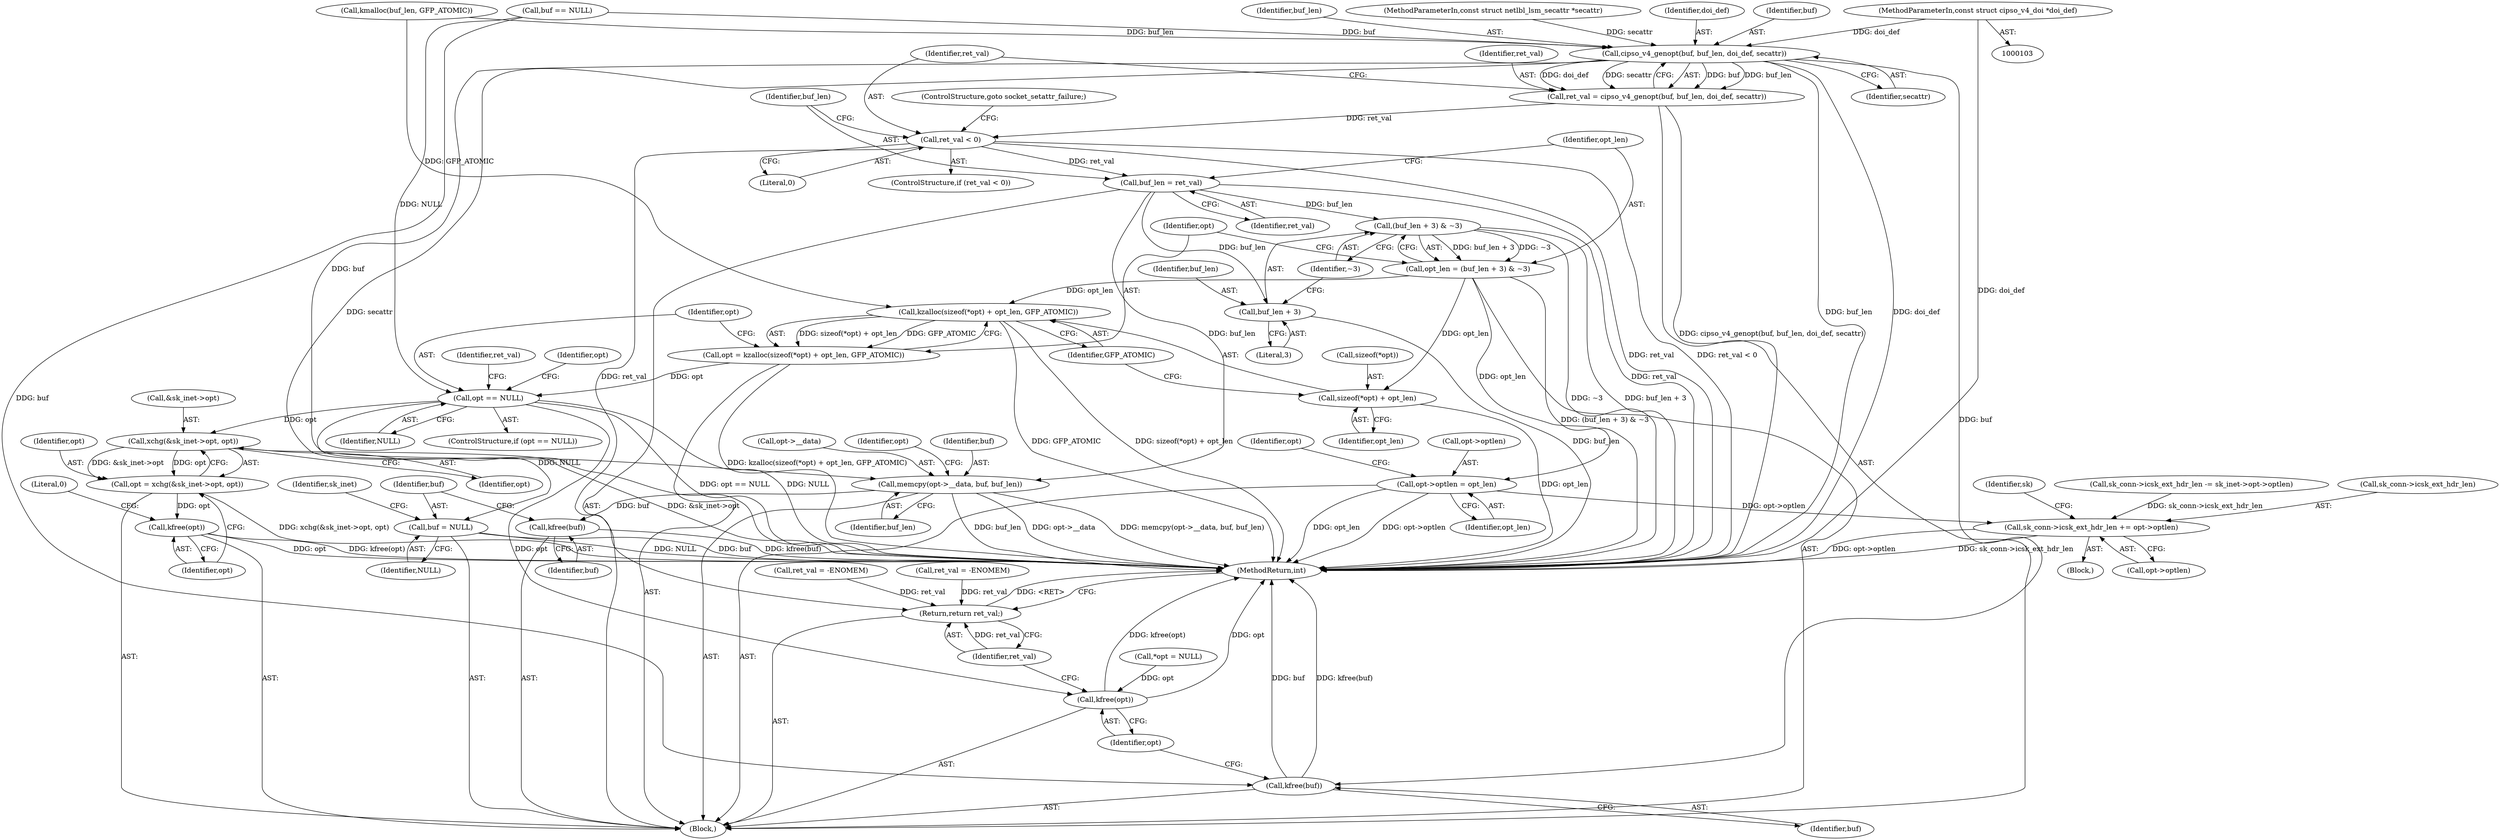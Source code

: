 digraph "1_linux_f6d8bd051c391c1c0458a30b2a7abcd939329259_10@pointer" {
"1000105" [label="(MethodParameterIn,const struct cipso_v4_doi *doi_def)"];
"1000151" [label="(Call,cipso_v4_genopt(buf, buf_len, doi_def, secattr))"];
"1000149" [label="(Call,ret_val = cipso_v4_genopt(buf, buf_len, doi_def, secattr))"];
"1000157" [label="(Call,ret_val < 0)"];
"1000161" [label="(Call,buf_len = ret_val)"];
"1000166" [label="(Call,(buf_len + 3) & ~3)"];
"1000164" [label="(Call,opt_len = (buf_len + 3) & ~3)"];
"1000173" [label="(Call,kzalloc(sizeof(*opt) + opt_len, GFP_ATOMIC))"];
"1000171" [label="(Call,opt = kzalloc(sizeof(*opt) + opt_len, GFP_ATOMIC))"];
"1000181" [label="(Call,opt == NULL)"];
"1000209" [label="(Call,buf = NULL)"];
"1000252" [label="(Call,xchg(&sk_inet->opt, opt))"];
"1000250" [label="(Call,opt = xchg(&sk_inet->opt, opt))"];
"1000258" [label="(Call,kfree(opt))"];
"1000265" [label="(Call,kfree(opt))"];
"1000174" [label="(Call,sizeof(*opt) + opt_len)"];
"1000196" [label="(Call,opt->optlen = opt_len)"];
"1000238" [label="(Call,sk_conn->icsk_ext_hdr_len += opt->optlen)"];
"1000167" [label="(Call,buf_len + 3)"];
"1000190" [label="(Call,memcpy(opt->__data, buf, buf_len))"];
"1000207" [label="(Call,kfree(buf))"];
"1000267" [label="(Return,return ret_val;)"];
"1000263" [label="(Call,kfree(buf))"];
"1000154" [label="(Identifier,doi_def)"];
"1000168" [label="(Identifier,buf_len)"];
"1000268" [label="(Identifier,ret_val)"];
"1000220" [label="(Block,)"];
"1000269" [label="(MethodReturn,int)"];
"1000246" [label="(Identifier,sk)"];
"1000195" [label="(Identifier,buf_len)"];
"1000190" [label="(Call,memcpy(opt->__data, buf, buf_len))"];
"1000185" [label="(Call,ret_val = -ENOMEM)"];
"1000261" [label="(Literal,0)"];
"1000175" [label="(Call,sizeof(*opt))"];
"1000208" [label="(Identifier,buf)"];
"1000182" [label="(Identifier,opt)"];
"1000149" [label="(Call,ret_val = cipso_v4_genopt(buf, buf_len, doi_def, secattr))"];
"1000163" [label="(Identifier,ret_val)"];
"1000253" [label="(Call,&sk_inet->opt)"];
"1000196" [label="(Call,opt->optlen = opt_len)"];
"1000200" [label="(Identifier,opt_len)"];
"1000155" [label="(Identifier,secattr)"];
"1000203" [label="(Identifier,opt)"];
"1000229" [label="(Call,sk_conn->icsk_ext_hdr_len -= sk_inet->opt->optlen)"];
"1000169" [label="(Literal,3)"];
"1000179" [label="(Identifier,GFP_ATOMIC)"];
"1000211" [label="(Identifier,NULL)"];
"1000174" [label="(Call,sizeof(*opt) + opt_len)"];
"1000120" [label="(Call,*opt = NULL)"];
"1000170" [label="(Identifier,~3)"];
"1000166" [label="(Call,(buf_len + 3) & ~3)"];
"1000171" [label="(Call,opt = kzalloc(sizeof(*opt) + opt_len, GFP_ATOMIC))"];
"1000152" [label="(Identifier,buf)"];
"1000159" [label="(Literal,0)"];
"1000192" [label="(Identifier,opt)"];
"1000140" [label="(Call,buf == NULL)"];
"1000239" [label="(Call,sk_conn->icsk_ext_hdr_len)"];
"1000257" [label="(Identifier,opt)"];
"1000162" [label="(Identifier,buf_len)"];
"1000209" [label="(Call,buf = NULL)"];
"1000252" [label="(Call,xchg(&sk_inet->opt, opt))"];
"1000265" [label="(Call,kfree(opt))"];
"1000259" [label="(Identifier,opt)"];
"1000178" [label="(Identifier,opt_len)"];
"1000181" [label="(Call,opt == NULL)"];
"1000180" [label="(ControlStructure,if (opt == NULL))"];
"1000161" [label="(Call,buf_len = ret_val)"];
"1000213" [label="(Identifier,sk_inet)"];
"1000267" [label="(Return,return ret_val;)"];
"1000151" [label="(Call,cipso_v4_genopt(buf, buf_len, doi_def, secattr))"];
"1000186" [label="(Identifier,ret_val)"];
"1000153" [label="(Identifier,buf_len)"];
"1000242" [label="(Call,opt->optlen)"];
"1000250" [label="(Call,opt = xchg(&sk_inet->opt, opt))"];
"1000107" [label="(Block,)"];
"1000150" [label="(Identifier,ret_val)"];
"1000160" [label="(ControlStructure,goto socket_setattr_failure;)"];
"1000144" [label="(Call,ret_val = -ENOMEM)"];
"1000164" [label="(Call,opt_len = (buf_len + 3) & ~3)"];
"1000173" [label="(Call,kzalloc(sizeof(*opt) + opt_len, GFP_ATOMIC))"];
"1000264" [label="(Identifier,buf)"];
"1000258" [label="(Call,kfree(opt))"];
"1000238" [label="(Call,sk_conn->icsk_ext_hdr_len += opt->optlen)"];
"1000165" [label="(Identifier,opt_len)"];
"1000207" [label="(Call,kfree(buf))"];
"1000198" [label="(Identifier,opt)"];
"1000156" [label="(ControlStructure,if (ret_val < 0))"];
"1000106" [label="(MethodParameterIn,const struct netlbl_lsm_secattr *secattr)"];
"1000105" [label="(MethodParameterIn,const struct cipso_v4_doi *doi_def)"];
"1000194" [label="(Identifier,buf)"];
"1000266" [label="(Identifier,opt)"];
"1000263" [label="(Call,kfree(buf))"];
"1000158" [label="(Identifier,ret_val)"];
"1000191" [label="(Call,opt->__data)"];
"1000136" [label="(Call,kmalloc(buf_len, GFP_ATOMIC))"];
"1000210" [label="(Identifier,buf)"];
"1000167" [label="(Call,buf_len + 3)"];
"1000157" [label="(Call,ret_val < 0)"];
"1000183" [label="(Identifier,NULL)"];
"1000251" [label="(Identifier,opt)"];
"1000197" [label="(Call,opt->optlen)"];
"1000172" [label="(Identifier,opt)"];
"1000105" -> "1000103"  [label="AST: "];
"1000105" -> "1000269"  [label="DDG: doi_def"];
"1000105" -> "1000151"  [label="DDG: doi_def"];
"1000151" -> "1000149"  [label="AST: "];
"1000151" -> "1000155"  [label="CFG: "];
"1000152" -> "1000151"  [label="AST: "];
"1000153" -> "1000151"  [label="AST: "];
"1000154" -> "1000151"  [label="AST: "];
"1000155" -> "1000151"  [label="AST: "];
"1000149" -> "1000151"  [label="CFG: "];
"1000151" -> "1000269"  [label="DDG: secattr"];
"1000151" -> "1000269"  [label="DDG: buf_len"];
"1000151" -> "1000269"  [label="DDG: doi_def"];
"1000151" -> "1000149"  [label="DDG: buf"];
"1000151" -> "1000149"  [label="DDG: buf_len"];
"1000151" -> "1000149"  [label="DDG: doi_def"];
"1000151" -> "1000149"  [label="DDG: secattr"];
"1000140" -> "1000151"  [label="DDG: buf"];
"1000136" -> "1000151"  [label="DDG: buf_len"];
"1000106" -> "1000151"  [label="DDG: secattr"];
"1000151" -> "1000190"  [label="DDG: buf"];
"1000151" -> "1000263"  [label="DDG: buf"];
"1000149" -> "1000107"  [label="AST: "];
"1000150" -> "1000149"  [label="AST: "];
"1000158" -> "1000149"  [label="CFG: "];
"1000149" -> "1000269"  [label="DDG: cipso_v4_genopt(buf, buf_len, doi_def, secattr)"];
"1000149" -> "1000157"  [label="DDG: ret_val"];
"1000157" -> "1000156"  [label="AST: "];
"1000157" -> "1000159"  [label="CFG: "];
"1000158" -> "1000157"  [label="AST: "];
"1000159" -> "1000157"  [label="AST: "];
"1000160" -> "1000157"  [label="CFG: "];
"1000162" -> "1000157"  [label="CFG: "];
"1000157" -> "1000269"  [label="DDG: ret_val < 0"];
"1000157" -> "1000269"  [label="DDG: ret_val"];
"1000157" -> "1000161"  [label="DDG: ret_val"];
"1000157" -> "1000267"  [label="DDG: ret_val"];
"1000161" -> "1000107"  [label="AST: "];
"1000161" -> "1000163"  [label="CFG: "];
"1000162" -> "1000161"  [label="AST: "];
"1000163" -> "1000161"  [label="AST: "];
"1000165" -> "1000161"  [label="CFG: "];
"1000161" -> "1000269"  [label="DDG: ret_val"];
"1000161" -> "1000166"  [label="DDG: buf_len"];
"1000161" -> "1000167"  [label="DDG: buf_len"];
"1000161" -> "1000190"  [label="DDG: buf_len"];
"1000166" -> "1000164"  [label="AST: "];
"1000166" -> "1000170"  [label="CFG: "];
"1000167" -> "1000166"  [label="AST: "];
"1000170" -> "1000166"  [label="AST: "];
"1000164" -> "1000166"  [label="CFG: "];
"1000166" -> "1000269"  [label="DDG: buf_len + 3"];
"1000166" -> "1000269"  [label="DDG: ~3"];
"1000166" -> "1000164"  [label="DDG: buf_len + 3"];
"1000166" -> "1000164"  [label="DDG: ~3"];
"1000164" -> "1000107"  [label="AST: "];
"1000165" -> "1000164"  [label="AST: "];
"1000172" -> "1000164"  [label="CFG: "];
"1000164" -> "1000269"  [label="DDG: (buf_len + 3) & ~3"];
"1000164" -> "1000173"  [label="DDG: opt_len"];
"1000164" -> "1000174"  [label="DDG: opt_len"];
"1000164" -> "1000196"  [label="DDG: opt_len"];
"1000173" -> "1000171"  [label="AST: "];
"1000173" -> "1000179"  [label="CFG: "];
"1000174" -> "1000173"  [label="AST: "];
"1000179" -> "1000173"  [label="AST: "];
"1000171" -> "1000173"  [label="CFG: "];
"1000173" -> "1000269"  [label="DDG: GFP_ATOMIC"];
"1000173" -> "1000269"  [label="DDG: sizeof(*opt) + opt_len"];
"1000173" -> "1000171"  [label="DDG: sizeof(*opt) + opt_len"];
"1000173" -> "1000171"  [label="DDG: GFP_ATOMIC"];
"1000136" -> "1000173"  [label="DDG: GFP_ATOMIC"];
"1000171" -> "1000107"  [label="AST: "];
"1000172" -> "1000171"  [label="AST: "];
"1000182" -> "1000171"  [label="CFG: "];
"1000171" -> "1000269"  [label="DDG: kzalloc(sizeof(*opt) + opt_len, GFP_ATOMIC)"];
"1000171" -> "1000181"  [label="DDG: opt"];
"1000181" -> "1000180"  [label="AST: "];
"1000181" -> "1000183"  [label="CFG: "];
"1000182" -> "1000181"  [label="AST: "];
"1000183" -> "1000181"  [label="AST: "];
"1000186" -> "1000181"  [label="CFG: "];
"1000192" -> "1000181"  [label="CFG: "];
"1000181" -> "1000269"  [label="DDG: opt == NULL"];
"1000181" -> "1000269"  [label="DDG: NULL"];
"1000140" -> "1000181"  [label="DDG: NULL"];
"1000181" -> "1000209"  [label="DDG: NULL"];
"1000181" -> "1000252"  [label="DDG: opt"];
"1000181" -> "1000265"  [label="DDG: opt"];
"1000209" -> "1000107"  [label="AST: "];
"1000209" -> "1000211"  [label="CFG: "];
"1000210" -> "1000209"  [label="AST: "];
"1000211" -> "1000209"  [label="AST: "];
"1000213" -> "1000209"  [label="CFG: "];
"1000209" -> "1000269"  [label="DDG: buf"];
"1000209" -> "1000269"  [label="DDG: NULL"];
"1000252" -> "1000250"  [label="AST: "];
"1000252" -> "1000257"  [label="CFG: "];
"1000253" -> "1000252"  [label="AST: "];
"1000257" -> "1000252"  [label="AST: "];
"1000250" -> "1000252"  [label="CFG: "];
"1000252" -> "1000269"  [label="DDG: &sk_inet->opt"];
"1000252" -> "1000250"  [label="DDG: &sk_inet->opt"];
"1000252" -> "1000250"  [label="DDG: opt"];
"1000250" -> "1000107"  [label="AST: "];
"1000251" -> "1000250"  [label="AST: "];
"1000259" -> "1000250"  [label="CFG: "];
"1000250" -> "1000269"  [label="DDG: xchg(&sk_inet->opt, opt)"];
"1000250" -> "1000258"  [label="DDG: opt"];
"1000258" -> "1000107"  [label="AST: "];
"1000258" -> "1000259"  [label="CFG: "];
"1000259" -> "1000258"  [label="AST: "];
"1000261" -> "1000258"  [label="CFG: "];
"1000258" -> "1000269"  [label="DDG: opt"];
"1000258" -> "1000269"  [label="DDG: kfree(opt)"];
"1000265" -> "1000107"  [label="AST: "];
"1000265" -> "1000266"  [label="CFG: "];
"1000266" -> "1000265"  [label="AST: "];
"1000268" -> "1000265"  [label="CFG: "];
"1000265" -> "1000269"  [label="DDG: kfree(opt)"];
"1000265" -> "1000269"  [label="DDG: opt"];
"1000120" -> "1000265"  [label="DDG: opt"];
"1000174" -> "1000178"  [label="CFG: "];
"1000175" -> "1000174"  [label="AST: "];
"1000178" -> "1000174"  [label="AST: "];
"1000179" -> "1000174"  [label="CFG: "];
"1000174" -> "1000269"  [label="DDG: opt_len"];
"1000196" -> "1000107"  [label="AST: "];
"1000196" -> "1000200"  [label="CFG: "];
"1000197" -> "1000196"  [label="AST: "];
"1000200" -> "1000196"  [label="AST: "];
"1000203" -> "1000196"  [label="CFG: "];
"1000196" -> "1000269"  [label="DDG: opt->optlen"];
"1000196" -> "1000269"  [label="DDG: opt_len"];
"1000196" -> "1000238"  [label="DDG: opt->optlen"];
"1000238" -> "1000220"  [label="AST: "];
"1000238" -> "1000242"  [label="CFG: "];
"1000239" -> "1000238"  [label="AST: "];
"1000242" -> "1000238"  [label="AST: "];
"1000246" -> "1000238"  [label="CFG: "];
"1000238" -> "1000269"  [label="DDG: sk_conn->icsk_ext_hdr_len"];
"1000238" -> "1000269"  [label="DDG: opt->optlen"];
"1000229" -> "1000238"  [label="DDG: sk_conn->icsk_ext_hdr_len"];
"1000167" -> "1000169"  [label="CFG: "];
"1000168" -> "1000167"  [label="AST: "];
"1000169" -> "1000167"  [label="AST: "];
"1000170" -> "1000167"  [label="CFG: "];
"1000167" -> "1000269"  [label="DDG: buf_len"];
"1000190" -> "1000107"  [label="AST: "];
"1000190" -> "1000195"  [label="CFG: "];
"1000191" -> "1000190"  [label="AST: "];
"1000194" -> "1000190"  [label="AST: "];
"1000195" -> "1000190"  [label="AST: "];
"1000198" -> "1000190"  [label="CFG: "];
"1000190" -> "1000269"  [label="DDG: memcpy(opt->__data, buf, buf_len)"];
"1000190" -> "1000269"  [label="DDG: buf_len"];
"1000190" -> "1000269"  [label="DDG: opt->__data"];
"1000190" -> "1000207"  [label="DDG: buf"];
"1000207" -> "1000107"  [label="AST: "];
"1000207" -> "1000208"  [label="CFG: "];
"1000208" -> "1000207"  [label="AST: "];
"1000210" -> "1000207"  [label="CFG: "];
"1000207" -> "1000269"  [label="DDG: kfree(buf)"];
"1000267" -> "1000107"  [label="AST: "];
"1000267" -> "1000268"  [label="CFG: "];
"1000268" -> "1000267"  [label="AST: "];
"1000269" -> "1000267"  [label="CFG: "];
"1000267" -> "1000269"  [label="DDG: <RET>"];
"1000268" -> "1000267"  [label="DDG: ret_val"];
"1000185" -> "1000267"  [label="DDG: ret_val"];
"1000144" -> "1000267"  [label="DDG: ret_val"];
"1000263" -> "1000107"  [label="AST: "];
"1000263" -> "1000264"  [label="CFG: "];
"1000264" -> "1000263"  [label="AST: "];
"1000266" -> "1000263"  [label="CFG: "];
"1000263" -> "1000269"  [label="DDG: buf"];
"1000263" -> "1000269"  [label="DDG: kfree(buf)"];
"1000140" -> "1000263"  [label="DDG: buf"];
}
